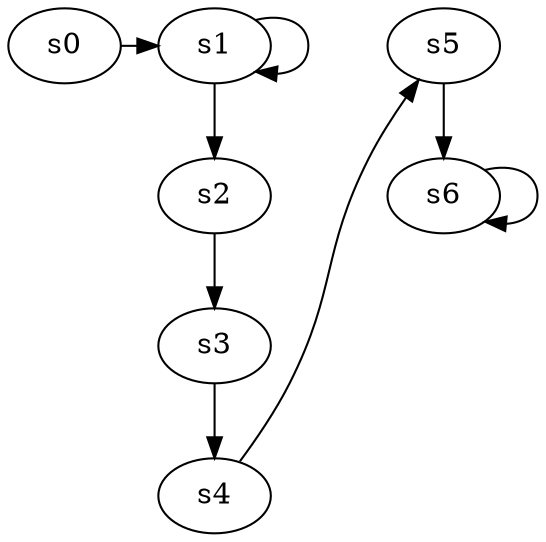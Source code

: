 digraph game_0017_chain_7 {
    s0 [name="s0", player=0];
    s1 [name="s1", player=1];
    s2 [name="s2", player=0];
    s3 [name="s3", player=1];
    s4 [name="s4", player=0, target=1];
    s5 [name="s5", player=1];
    s6 [name="s6", player=0, target=1];

    s0 -> s1 [constraint="time % 5 == 0"];
    s1 -> s2;
    s2 -> s3;
    s3 -> s4;
    s4 -> s5 [constraint="time == 11"];
    s5 -> s6;
    s1 -> s1 [constraint="time % 3 == 0"];
    s6 -> s6 [constraint="time % 4 == 0"];
}
